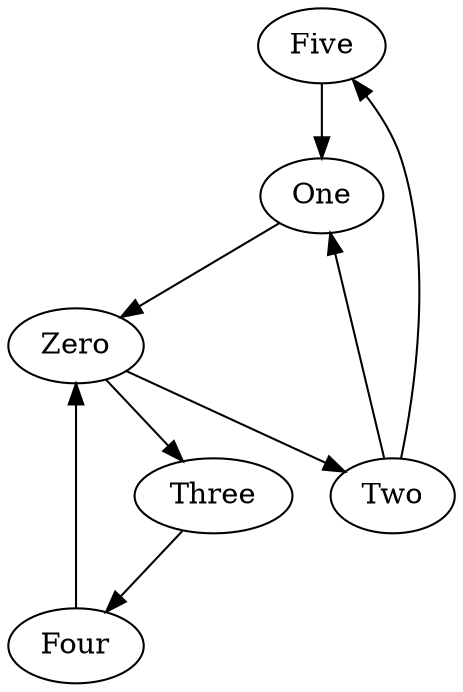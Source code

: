 digraph visual{
Five->One[weight=100];
Four->Zero[weight=72];
One->Zero[weight=10];
Three->Four[weight=19];
Two->Five[weight=31];
Two->One[weight=41];
Zero->Three[weight=15];
Zero->Two[weight=11];
}
